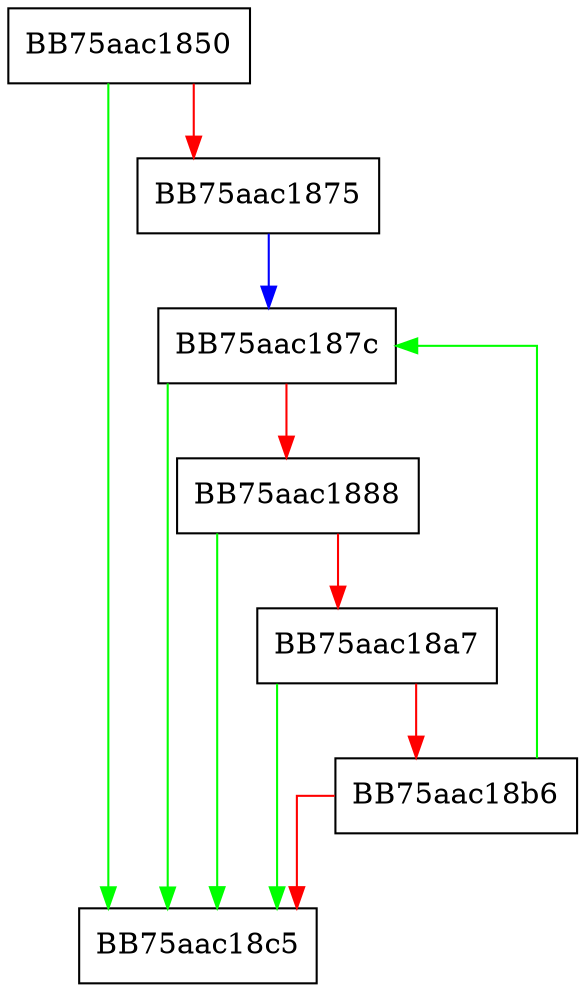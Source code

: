 digraph OnTheFly {
  node [shape="box"];
  graph [splines=ortho];
  BB75aac1850 -> BB75aac18c5 [color="green"];
  BB75aac1850 -> BB75aac1875 [color="red"];
  BB75aac1875 -> BB75aac187c [color="blue"];
  BB75aac187c -> BB75aac18c5 [color="green"];
  BB75aac187c -> BB75aac1888 [color="red"];
  BB75aac1888 -> BB75aac18c5 [color="green"];
  BB75aac1888 -> BB75aac18a7 [color="red"];
  BB75aac18a7 -> BB75aac18c5 [color="green"];
  BB75aac18a7 -> BB75aac18b6 [color="red"];
  BB75aac18b6 -> BB75aac187c [color="green"];
  BB75aac18b6 -> BB75aac18c5 [color="red"];
}